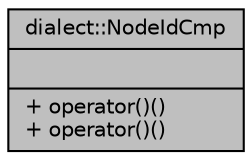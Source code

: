 digraph "dialect::NodeIdCmp"
{
  edge [fontname="Helvetica",fontsize="10",labelfontname="Helvetica",labelfontsize="10"];
  node [fontname="Helvetica",fontsize="10",shape=record];
  Node1 [label="{dialect::NodeIdCmp\n||+ operator()()\l+ operator()()\l}",height=0.2,width=0.4,color="black", fillcolor="grey75", style="filled", fontcolor="black"];
}
